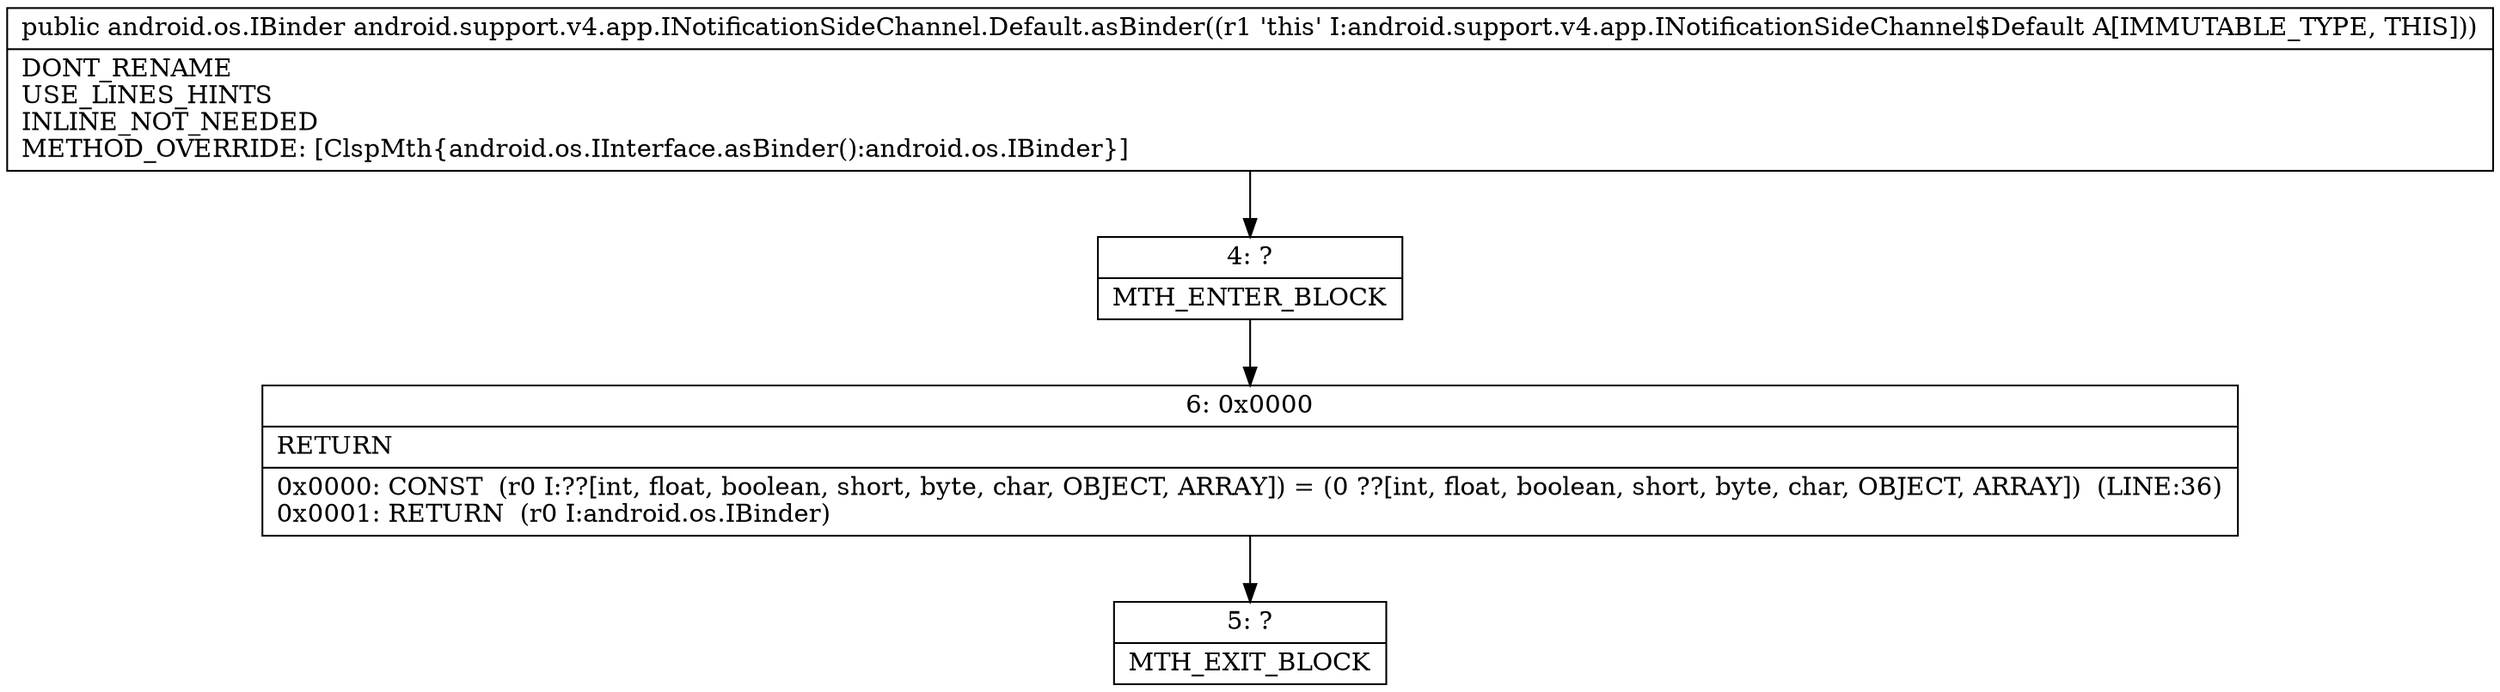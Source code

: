 digraph "CFG forandroid.support.v4.app.INotificationSideChannel.Default.asBinder()Landroid\/os\/IBinder;" {
Node_4 [shape=record,label="{4\:\ ?|MTH_ENTER_BLOCK\l}"];
Node_6 [shape=record,label="{6\:\ 0x0000|RETURN\l|0x0000: CONST  (r0 I:??[int, float, boolean, short, byte, char, OBJECT, ARRAY]) = (0 ??[int, float, boolean, short, byte, char, OBJECT, ARRAY])  (LINE:36)\l0x0001: RETURN  (r0 I:android.os.IBinder) \l}"];
Node_5 [shape=record,label="{5\:\ ?|MTH_EXIT_BLOCK\l}"];
MethodNode[shape=record,label="{public android.os.IBinder android.support.v4.app.INotificationSideChannel.Default.asBinder((r1 'this' I:android.support.v4.app.INotificationSideChannel$Default A[IMMUTABLE_TYPE, THIS]))  | DONT_RENAME\lUSE_LINES_HINTS\lINLINE_NOT_NEEDED\lMETHOD_OVERRIDE: [ClspMth\{android.os.IInterface.asBinder():android.os.IBinder\}]\l}"];
MethodNode -> Node_4;Node_4 -> Node_6;
Node_6 -> Node_5;
}

